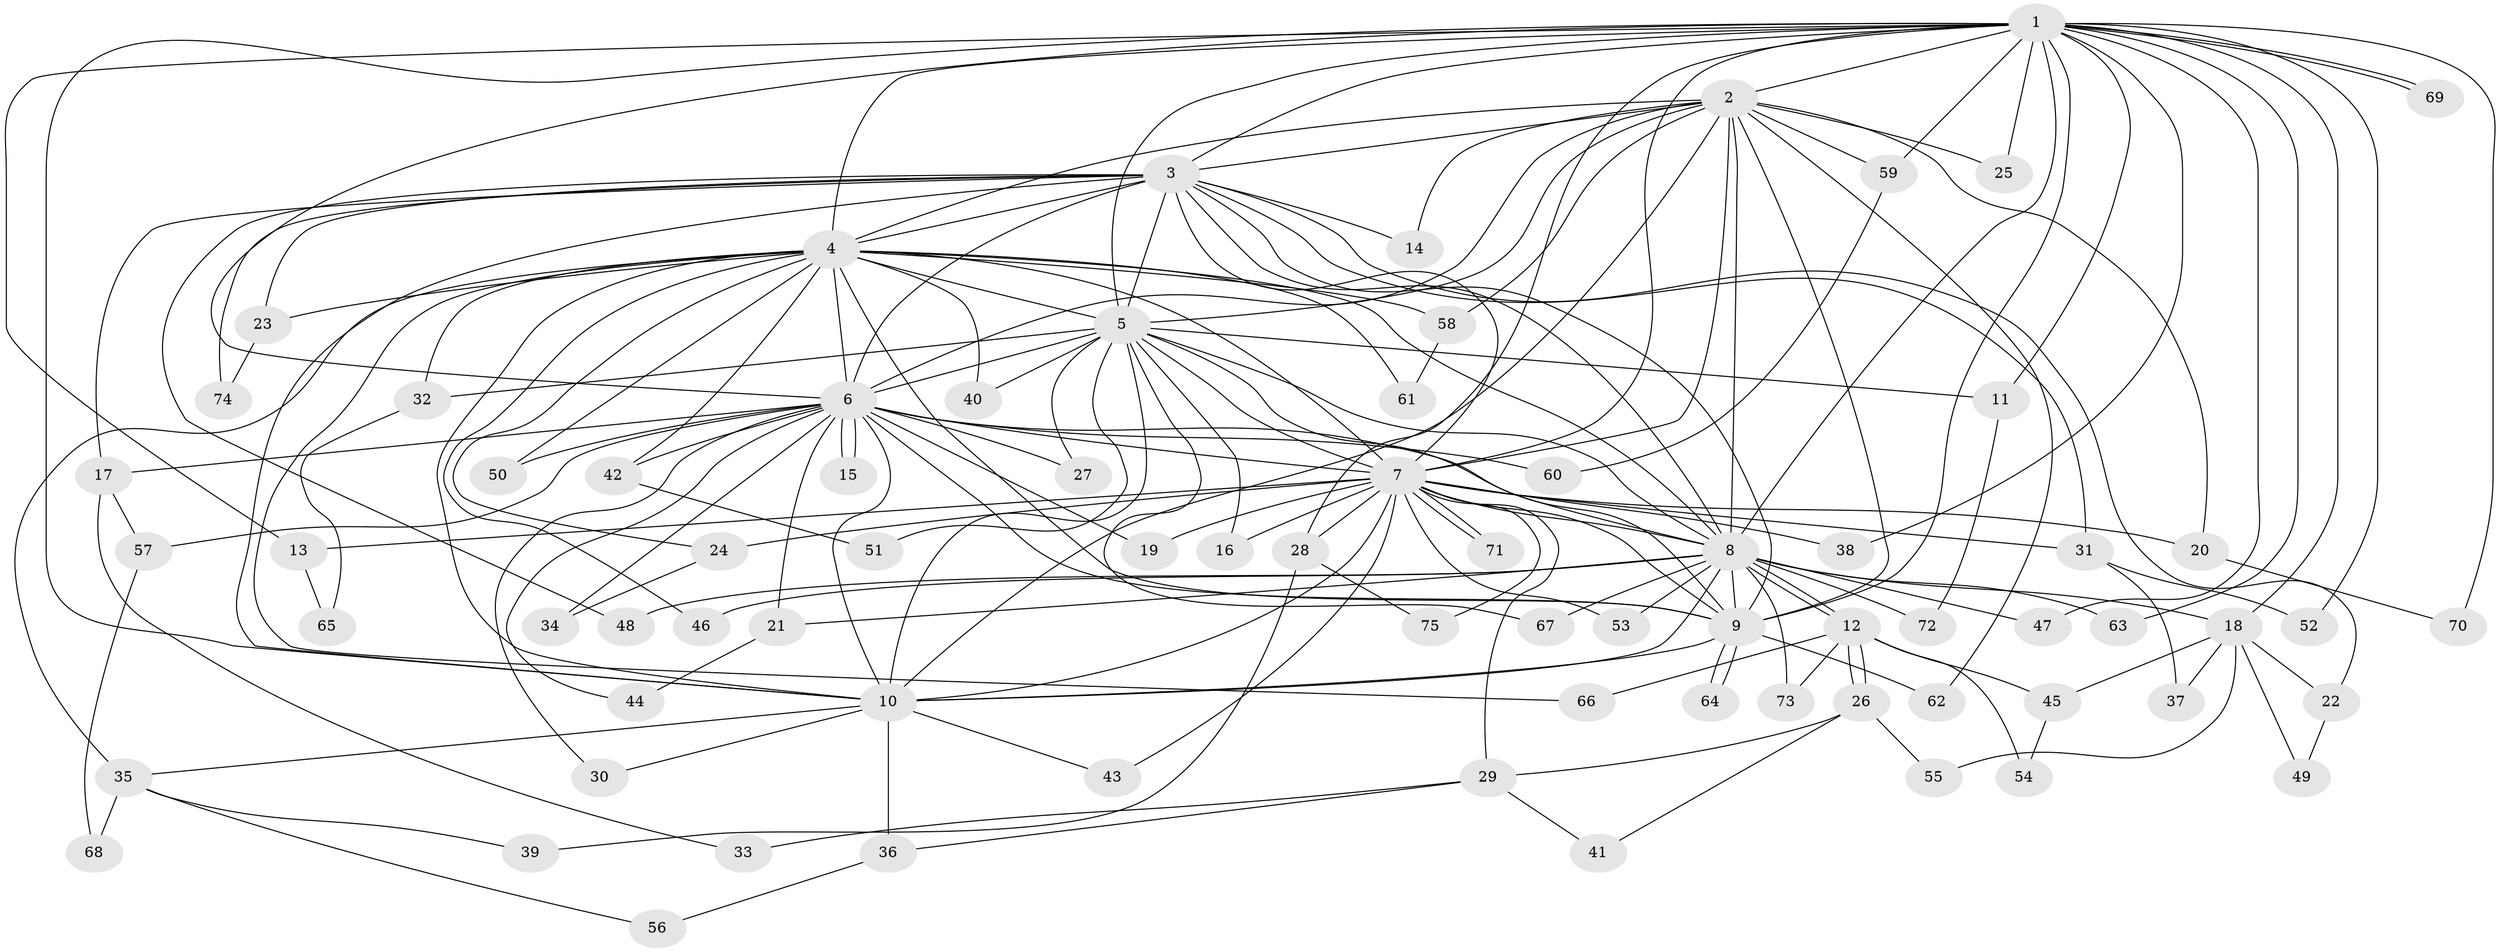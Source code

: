 // coarse degree distribution, {21: 0.018867924528301886, 10: 0.018867924528301886, 2: 0.4528301886792453, 12: 0.018867924528301886, 18: 0.03773584905660377, 1: 0.09433962264150944, 4: 0.07547169811320754, 5: 0.03773584905660377, 3: 0.1509433962264151, 6: 0.018867924528301886, 19: 0.018867924528301886, 13: 0.018867924528301886, 9: 0.018867924528301886, 15: 0.018867924528301886}
// Generated by graph-tools (version 1.1) at 2025/36/03/04/25 23:36:35]
// undirected, 75 vertices, 175 edges
graph export_dot {
  node [color=gray90,style=filled];
  1;
  2;
  3;
  4;
  5;
  6;
  7;
  8;
  9;
  10;
  11;
  12;
  13;
  14;
  15;
  16;
  17;
  18;
  19;
  20;
  21;
  22;
  23;
  24;
  25;
  26;
  27;
  28;
  29;
  30;
  31;
  32;
  33;
  34;
  35;
  36;
  37;
  38;
  39;
  40;
  41;
  42;
  43;
  44;
  45;
  46;
  47;
  48;
  49;
  50;
  51;
  52;
  53;
  54;
  55;
  56;
  57;
  58;
  59;
  60;
  61;
  62;
  63;
  64;
  65;
  66;
  67;
  68;
  69;
  70;
  71;
  72;
  73;
  74;
  75;
  1 -- 2;
  1 -- 3;
  1 -- 4;
  1 -- 5;
  1 -- 6;
  1 -- 7;
  1 -- 8;
  1 -- 9;
  1 -- 10;
  1 -- 11;
  1 -- 13;
  1 -- 18;
  1 -- 25;
  1 -- 28;
  1 -- 38;
  1 -- 47;
  1 -- 52;
  1 -- 59;
  1 -- 63;
  1 -- 69;
  1 -- 69;
  1 -- 70;
  2 -- 3;
  2 -- 4;
  2 -- 5;
  2 -- 6;
  2 -- 7;
  2 -- 8;
  2 -- 9;
  2 -- 10;
  2 -- 14;
  2 -- 20;
  2 -- 25;
  2 -- 58;
  2 -- 59;
  2 -- 62;
  3 -- 4;
  3 -- 5;
  3 -- 6;
  3 -- 7;
  3 -- 8;
  3 -- 9;
  3 -- 10;
  3 -- 14;
  3 -- 17;
  3 -- 22;
  3 -- 23;
  3 -- 31;
  3 -- 48;
  3 -- 74;
  4 -- 5;
  4 -- 6;
  4 -- 7;
  4 -- 8;
  4 -- 9;
  4 -- 10;
  4 -- 23;
  4 -- 24;
  4 -- 32;
  4 -- 35;
  4 -- 40;
  4 -- 42;
  4 -- 46;
  4 -- 50;
  4 -- 58;
  4 -- 61;
  4 -- 66;
  5 -- 6;
  5 -- 7;
  5 -- 8;
  5 -- 9;
  5 -- 10;
  5 -- 11;
  5 -- 16;
  5 -- 27;
  5 -- 32;
  5 -- 40;
  5 -- 51;
  5 -- 67;
  6 -- 7;
  6 -- 8;
  6 -- 9;
  6 -- 10;
  6 -- 15;
  6 -- 15;
  6 -- 17;
  6 -- 19;
  6 -- 21;
  6 -- 27;
  6 -- 30;
  6 -- 34;
  6 -- 42;
  6 -- 44;
  6 -- 50;
  6 -- 57;
  6 -- 60;
  7 -- 8;
  7 -- 9;
  7 -- 10;
  7 -- 13;
  7 -- 16;
  7 -- 19;
  7 -- 20;
  7 -- 24;
  7 -- 28;
  7 -- 29;
  7 -- 31;
  7 -- 38;
  7 -- 43;
  7 -- 53;
  7 -- 71;
  7 -- 71;
  7 -- 75;
  8 -- 9;
  8 -- 10;
  8 -- 12;
  8 -- 12;
  8 -- 18;
  8 -- 21;
  8 -- 46;
  8 -- 47;
  8 -- 48;
  8 -- 53;
  8 -- 63;
  8 -- 67;
  8 -- 72;
  8 -- 73;
  9 -- 10;
  9 -- 62;
  9 -- 64;
  9 -- 64;
  10 -- 30;
  10 -- 35;
  10 -- 36;
  10 -- 43;
  11 -- 72;
  12 -- 26;
  12 -- 26;
  12 -- 45;
  12 -- 54;
  12 -- 66;
  12 -- 73;
  13 -- 65;
  17 -- 33;
  17 -- 57;
  18 -- 22;
  18 -- 37;
  18 -- 45;
  18 -- 49;
  18 -- 55;
  20 -- 70;
  21 -- 44;
  22 -- 49;
  23 -- 74;
  24 -- 34;
  26 -- 29;
  26 -- 41;
  26 -- 55;
  28 -- 39;
  28 -- 75;
  29 -- 33;
  29 -- 36;
  29 -- 41;
  31 -- 37;
  31 -- 52;
  32 -- 65;
  35 -- 39;
  35 -- 56;
  35 -- 68;
  36 -- 56;
  42 -- 51;
  45 -- 54;
  57 -- 68;
  58 -- 61;
  59 -- 60;
}
